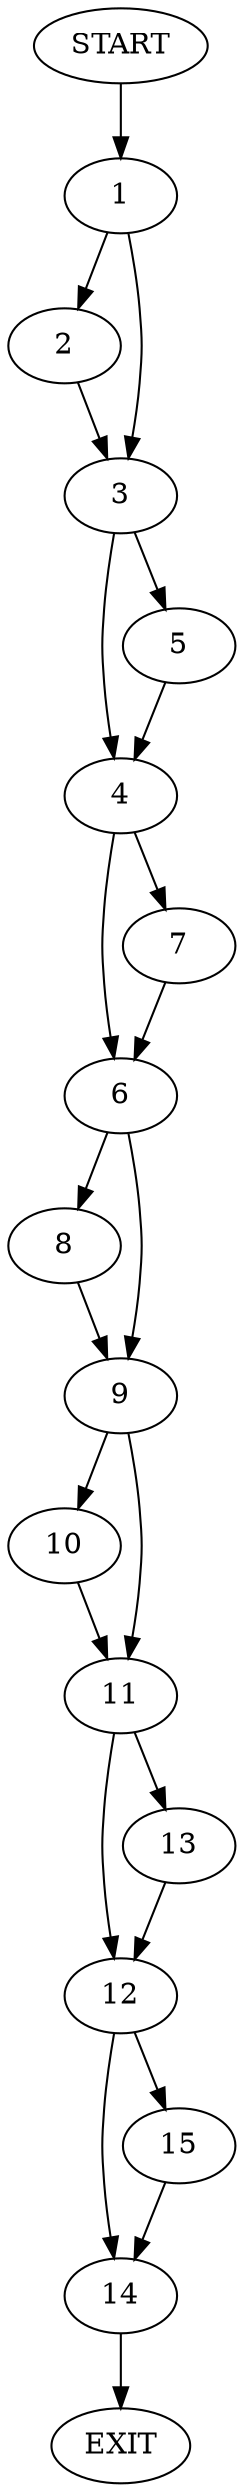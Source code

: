 digraph {
0 [label="START"]
16 [label="EXIT"]
0 -> 1
1 -> 2
1 -> 3
3 -> 4
3 -> 5
2 -> 3
4 -> 6
4 -> 7
5 -> 4
6 -> 8
6 -> 9
7 -> 6
9 -> 10
9 -> 11
8 -> 9
10 -> 11
11 -> 12
11 -> 13
12 -> 14
12 -> 15
13 -> 12
14 -> 16
15 -> 14
}
